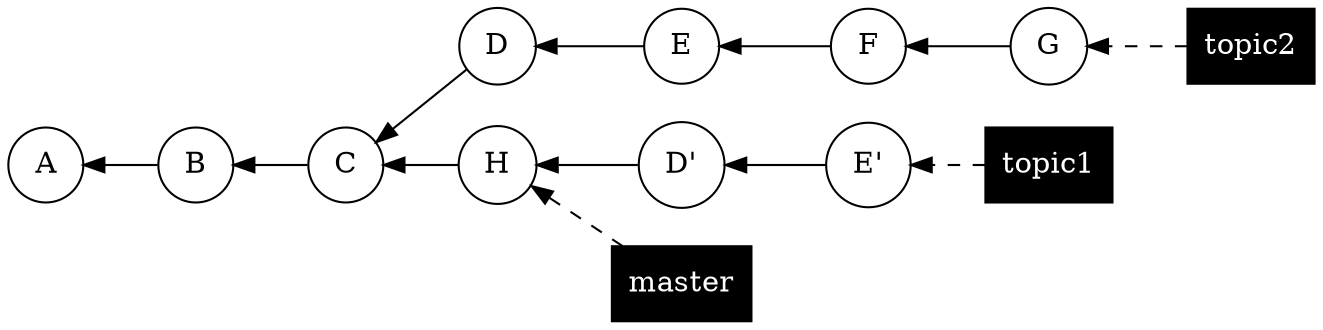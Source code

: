 digraph git {
	graph [rankdir=RL]
	node [shape=circle]
	{
		node [group=master_commits]
		"28f7b382a5" [label=H tooltip="28f7b382a52ac53f86314e5d608ebafd66de6c44"]
		cabdedff95 [label=C tooltip=cabdedff957f7dec15f365e7c29eaead9930d618]
		a5cbd99954 [label=B tooltip=a5cbd999545aeabc2e102a845aeb0466f01454a2]
		d98f949840 [label=A tooltip=d98f94984057d760066ba0b300ab4930497bcba6]
	}
	{
		node [group=topic1_commits]
		"03adc6f126" [label="E'" tooltip="03adc6f126b5493f67779d65908ca9f70210e3e9"]
		"4983f3f754" [label="D'" tooltip="4983f3f754808938e9015e269fecab8675f08d09"]
	}
	{
		node [group=topic2_commits]
		"93e1d18862" [label=G tooltip="93e1d18862102e044a4ec46bb189f5bca9ba0e05"]
		"3ef811d426" [label=F tooltip="3ef811d426c09be792a0ff6564eca82a7bd105a9"]
		"973437cb00" [label=E tooltip="973437cb007d2a69d6564fd7b30f3e8c347073c2"]
		"2c0bd1c1df" [label=D tooltip="2c0bd1c1dfe9f76cd18b37bb0bc995e449e0094b"]
	}
	{
		node [color=black fontcolor=white group=heads shape=box style=filled]
		master
		topic1
		topic2
	}
	{
		edge [style=dashed]
		master -> "28f7b382a5"
		topic2 -> "93e1d18862"
		topic1 -> "03adc6f126"
	}
	"28f7b382a5" -> cabdedff95
	"93e1d18862" -> "3ef811d426"
	"973437cb00" -> "2c0bd1c1df"
	cabdedff95 -> a5cbd99954
	"4983f3f754" -> "28f7b382a5"
	"03adc6f126" -> "4983f3f754"
	"3ef811d426" -> "973437cb00"
	a5cbd99954 -> d98f949840
	"2c0bd1c1df" -> cabdedff95
}
